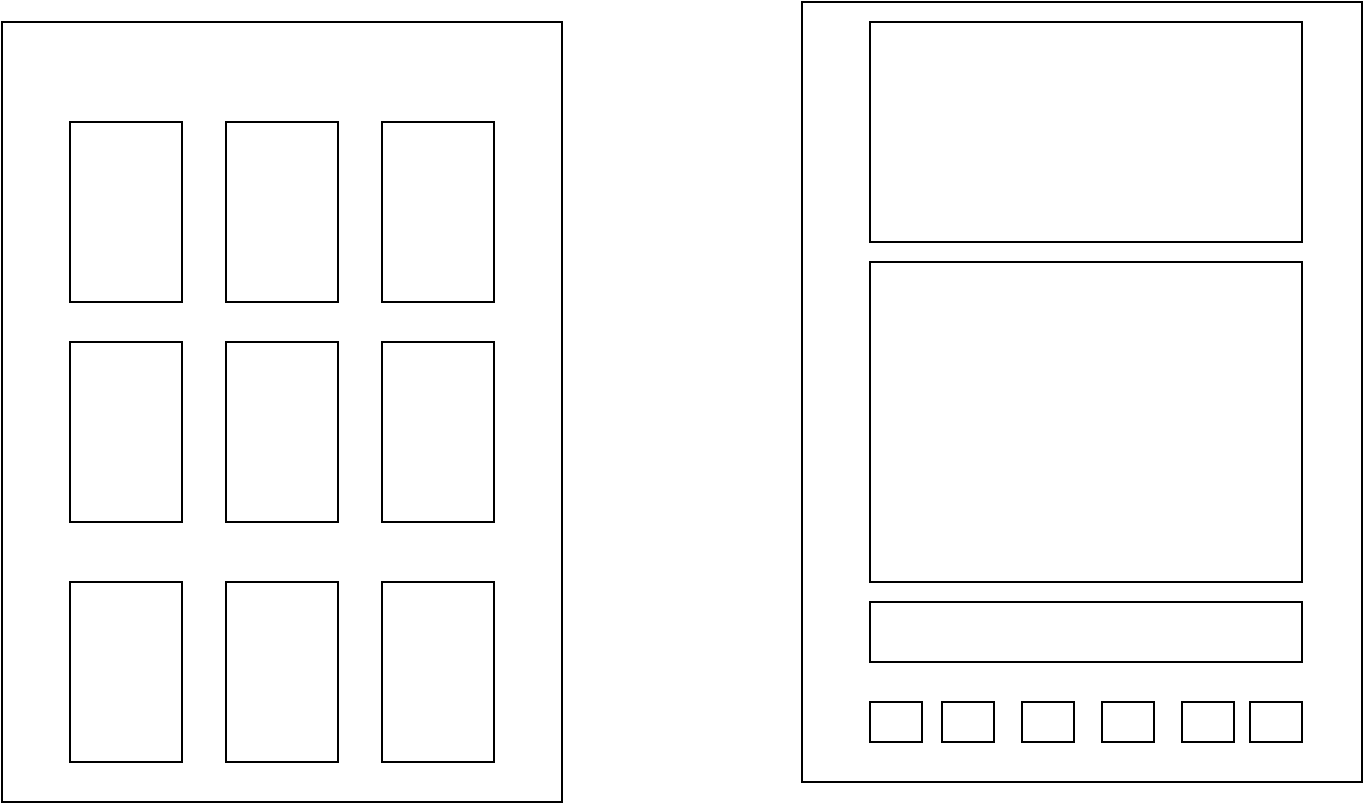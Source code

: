 <mxfile version="21.0.6" type="github">
  <diagram name="第 1 页" id="SbjNXqrd9X_LhTj3LuAt">
    <mxGraphModel dx="2022" dy="630" grid="1" gridSize="10" guides="1" tooltips="1" connect="1" arrows="1" fold="1" page="1" pageScale="1" pageWidth="827" pageHeight="1169" math="0" shadow="0">
      <root>
        <mxCell id="0" />
        <mxCell id="1" parent="0" />
        <mxCell id="IT_rv230XRkGy5fumVXU-1" value="" style="rounded=0;whiteSpace=wrap;html=1;" vertex="1" parent="1">
          <mxGeometry x="380" y="100" width="280" height="390" as="geometry" />
        </mxCell>
        <mxCell id="IT_rv230XRkGy5fumVXU-2" value="" style="rounded=0;whiteSpace=wrap;html=1;" vertex="1" parent="1">
          <mxGeometry x="414" y="110" width="216" height="110" as="geometry" />
        </mxCell>
        <mxCell id="IT_rv230XRkGy5fumVXU-3" value="" style="rounded=0;whiteSpace=wrap;html=1;" vertex="1" parent="1">
          <mxGeometry x="414" y="230" width="216" height="160" as="geometry" />
        </mxCell>
        <mxCell id="IT_rv230XRkGy5fumVXU-4" value="" style="rounded=0;whiteSpace=wrap;html=1;" vertex="1" parent="1">
          <mxGeometry x="414" y="400" width="216" height="30" as="geometry" />
        </mxCell>
        <mxCell id="IT_rv230XRkGy5fumVXU-12" value="" style="rounded=0;whiteSpace=wrap;html=1;" vertex="1" parent="1">
          <mxGeometry x="414" y="450" width="26" height="20" as="geometry" />
        </mxCell>
        <mxCell id="IT_rv230XRkGy5fumVXU-13" value="" style="rounded=0;whiteSpace=wrap;html=1;" vertex="1" parent="1">
          <mxGeometry x="450" y="450" width="26" height="20" as="geometry" />
        </mxCell>
        <mxCell id="IT_rv230XRkGy5fumVXU-14" value="" style="rounded=0;whiteSpace=wrap;html=1;" vertex="1" parent="1">
          <mxGeometry x="490" y="450" width="26" height="20" as="geometry" />
        </mxCell>
        <mxCell id="IT_rv230XRkGy5fumVXU-15" value="" style="rounded=0;whiteSpace=wrap;html=1;" vertex="1" parent="1">
          <mxGeometry x="530" y="450" width="26" height="20" as="geometry" />
        </mxCell>
        <mxCell id="IT_rv230XRkGy5fumVXU-16" value="" style="rounded=0;whiteSpace=wrap;html=1;" vertex="1" parent="1">
          <mxGeometry x="570" y="450" width="26" height="20" as="geometry" />
        </mxCell>
        <mxCell id="IT_rv230XRkGy5fumVXU-17" value="" style="rounded=0;whiteSpace=wrap;html=1;" vertex="1" parent="1">
          <mxGeometry x="604" y="450" width="26" height="20" as="geometry" />
        </mxCell>
        <mxCell id="IT_rv230XRkGy5fumVXU-24" value="" style="rounded=0;whiteSpace=wrap;html=1;" vertex="1" parent="1">
          <mxGeometry x="-20" y="110" width="280" height="390" as="geometry" />
        </mxCell>
        <mxCell id="IT_rv230XRkGy5fumVXU-25" value="" style="rounded=0;whiteSpace=wrap;html=1;" vertex="1" parent="1">
          <mxGeometry x="14" y="160" width="56" height="90" as="geometry" />
        </mxCell>
        <mxCell id="IT_rv230XRkGy5fumVXU-34" value="" style="rounded=0;whiteSpace=wrap;html=1;" vertex="1" parent="1">
          <mxGeometry x="92" y="160" width="56" height="90" as="geometry" />
        </mxCell>
        <mxCell id="IT_rv230XRkGy5fumVXU-35" value="" style="rounded=0;whiteSpace=wrap;html=1;" vertex="1" parent="1">
          <mxGeometry x="170" y="160" width="56" height="90" as="geometry" />
        </mxCell>
        <mxCell id="IT_rv230XRkGy5fumVXU-36" value="" style="rounded=0;whiteSpace=wrap;html=1;" vertex="1" parent="1">
          <mxGeometry x="14" y="270" width="56" height="90" as="geometry" />
        </mxCell>
        <mxCell id="IT_rv230XRkGy5fumVXU-37" value="" style="rounded=0;whiteSpace=wrap;html=1;" vertex="1" parent="1">
          <mxGeometry x="92" y="270" width="56" height="90" as="geometry" />
        </mxCell>
        <mxCell id="IT_rv230XRkGy5fumVXU-38" value="" style="rounded=0;whiteSpace=wrap;html=1;" vertex="1" parent="1">
          <mxGeometry x="170" y="270" width="56" height="90" as="geometry" />
        </mxCell>
        <mxCell id="IT_rv230XRkGy5fumVXU-39" value="" style="rounded=0;whiteSpace=wrap;html=1;" vertex="1" parent="1">
          <mxGeometry x="14" y="390" width="56" height="90" as="geometry" />
        </mxCell>
        <mxCell id="IT_rv230XRkGy5fumVXU-40" value="" style="rounded=0;whiteSpace=wrap;html=1;" vertex="1" parent="1">
          <mxGeometry x="92" y="390" width="56" height="90" as="geometry" />
        </mxCell>
        <mxCell id="IT_rv230XRkGy5fumVXU-41" value="" style="rounded=0;whiteSpace=wrap;html=1;" vertex="1" parent="1">
          <mxGeometry x="170" y="390" width="56" height="90" as="geometry" />
        </mxCell>
      </root>
    </mxGraphModel>
  </diagram>
</mxfile>

